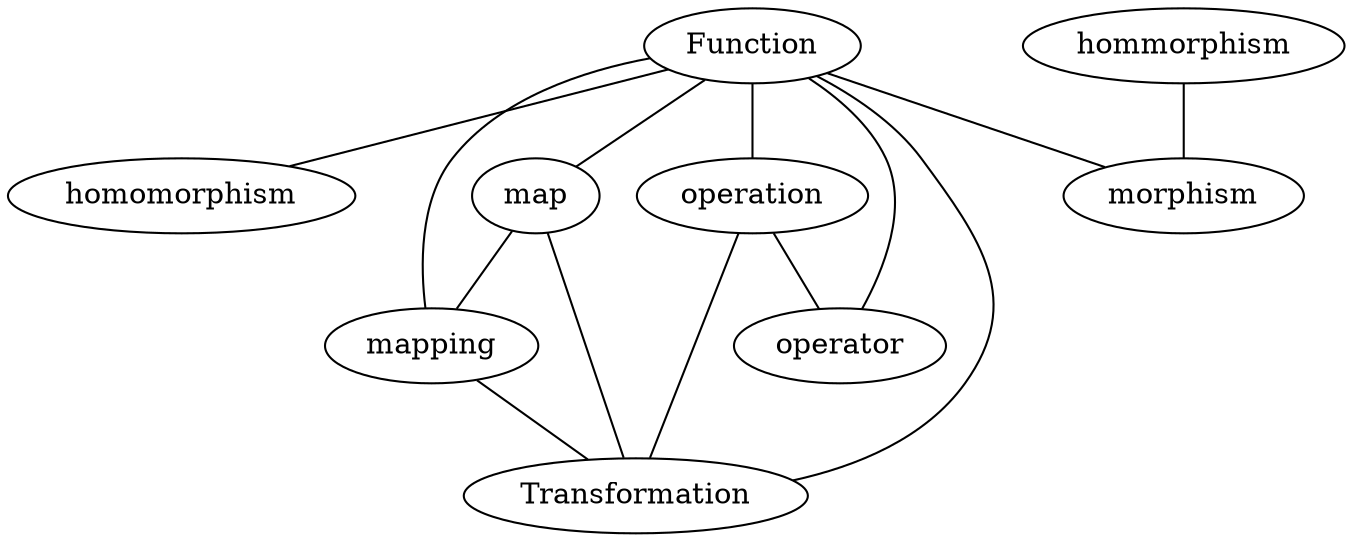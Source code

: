 graph Concepts {
  mode=KK;
  splines=true;
  overlap=orthoyx;
  
  // node declarations
  
  function [label="Function"];
  homomorphism [label="homomorphism"];
  map [label="map"];
  mapping [label="mapping"];
  morphism [label="morphism"];
  operation [label="operation"];
  operator [label="operator"];
  transformation [label="Transformation"];

  // edge declarations
  
  function -- homomorphism;
  function -- map;
  function -- mapping;
  function -- morphism; 
  function -- operation;
  function -- operator;
  function -- transformation;
  hommorphism -- morphism;
  map -- mapping;
  map -- transformation;
  mapping -- transformation;
  operation -- operator;
  operation -- transformation;

}
  
